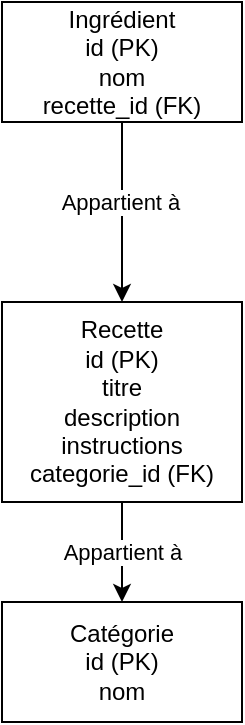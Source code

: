 <mxfile version="26.1.0">
  <diagram name="Page-1" id="tRX58xD5bCdo7yRCEl5w">
    <mxGraphModel dx="989" dy="514" grid="1" gridSize="10" guides="1" tooltips="1" connect="1" arrows="1" fold="1" page="1" pageScale="1" pageWidth="827" pageHeight="1169" math="0" shadow="0">
      <root>
        <mxCell id="0" />
        <mxCell id="1" parent="0" />
        <mxCell id="XP2jEXOqP4H2U9njvPuL-4" value="" style="edgeStyle=orthogonalEdgeStyle;rounded=0;orthogonalLoop=1;jettySize=auto;html=1;" edge="1" parent="1" source="XP2jEXOqP4H2U9njvPuL-1" target="XP2jEXOqP4H2U9njvPuL-2">
          <mxGeometry relative="1" as="geometry" />
        </mxCell>
        <mxCell id="XP2jEXOqP4H2U9njvPuL-5" value="Appartient à" style="edgeLabel;html=1;align=center;verticalAlign=middle;resizable=0;points=[];" vertex="1" connectable="0" parent="XP2jEXOqP4H2U9njvPuL-4">
          <mxGeometry x="-0.111" y="-1" relative="1" as="geometry">
            <mxPoint as="offset" />
          </mxGeometry>
        </mxCell>
        <mxCell id="XP2jEXOqP4H2U9njvPuL-1" value="Ingrédient&lt;br&gt;id (PK)&lt;br&gt;nom&lt;br&gt;recette_id (FK)" style="rounded=0;whiteSpace=wrap;html=1;" vertex="1" parent="1">
          <mxGeometry x="320" y="240" width="120" height="60" as="geometry" />
        </mxCell>
        <mxCell id="XP2jEXOqP4H2U9njvPuL-6" value="" style="edgeStyle=orthogonalEdgeStyle;rounded=0;orthogonalLoop=1;jettySize=auto;html=1;" edge="1" parent="1" source="XP2jEXOqP4H2U9njvPuL-2" target="XP2jEXOqP4H2U9njvPuL-3">
          <mxGeometry relative="1" as="geometry" />
        </mxCell>
        <mxCell id="XP2jEXOqP4H2U9njvPuL-7" value="Appartient à" style="edgeLabel;html=1;align=center;verticalAlign=middle;resizable=0;points=[];" vertex="1" connectable="0" parent="XP2jEXOqP4H2U9njvPuL-6">
          <mxGeometry x="-0.022" relative="1" as="geometry">
            <mxPoint as="offset" />
          </mxGeometry>
        </mxCell>
        <mxCell id="XP2jEXOqP4H2U9njvPuL-2" value="Recette&lt;br&gt;id (PK)&lt;div&gt;titre&lt;/div&gt;&lt;div&gt;description&lt;/div&gt;&lt;div&gt;instructions&lt;/div&gt;&lt;div&gt;categorie_id (FK)&lt;/div&gt;" style="rounded=0;whiteSpace=wrap;html=1;" vertex="1" parent="1">
          <mxGeometry x="320" y="390" width="120" height="100" as="geometry" />
        </mxCell>
        <mxCell id="XP2jEXOqP4H2U9njvPuL-3" value="Catégorie&lt;div&gt;id (PK)&lt;/div&gt;&lt;div&gt;nom&lt;/div&gt;" style="rounded=0;whiteSpace=wrap;html=1;" vertex="1" parent="1">
          <mxGeometry x="320" y="540" width="120" height="60" as="geometry" />
        </mxCell>
      </root>
    </mxGraphModel>
  </diagram>
</mxfile>
